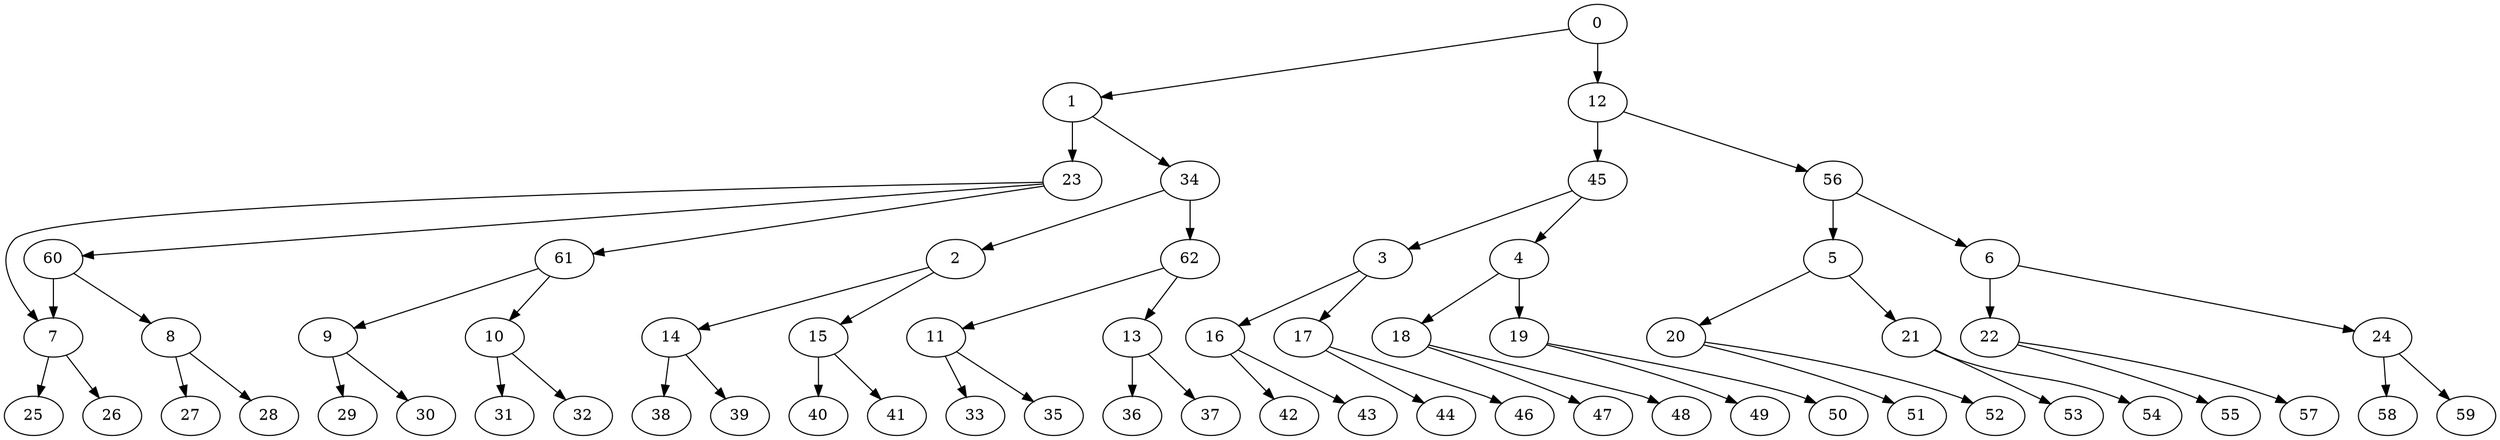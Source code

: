 digraph g {
0;
1;
2;
3;
4;
5;
6;
7;
8;
9;
10;
11;
12;
13;
14;
15;
16;
17;
18;
19;
20;
21;
22;
23;
24;
25;
26;
27;
28;
29;
30;
31;
32;
33;
34;
35;
36;
37;
38;
39;
40;
41;
42;
43;
44;
45;
46;
47;
48;
49;
50;
51;
52;
53;
54;
55;
56;
57;
58;
59;
60;
61;
62;
0 -> 1 [weight=0];
0 -> 12 [weight=1];
1 -> 23 [weight=1];
1 -> 34 [weight=0];
2 -> 14 [weight=0];
2 -> 15 [weight=0];
3 -> 16 [weight=0];
3 -> 17 [weight=0];
4 -> 18 [weight=0];
4 -> 19 [weight=1];
5 -> 20 [weight=0];
5 -> 21 [weight=0];
6 -> 22 [weight=1];
6 -> 24 [weight=0];
7 -> 25 [weight=0];
7 -> 26 [weight=0];
8 -> 27 [weight=0];
8 -> 28 [weight=0];
9 -> 29 [weight=0];
9 -> 30 [weight=0];
10 -> 31 [weight=0];
10 -> 32 [weight=0];
11 -> 33 [weight=0];
11 -> 35 [weight=0];
12 -> 45 [weight=1];
12 -> 56 [weight=0];
13 -> 36 [weight=1];
13 -> 37 [weight=0];
14 -> 38 [weight=0];
14 -> 39 [weight=0];
15 -> 40 [weight=1];
15 -> 41 [weight=0];
16 -> 42 [weight=0];
16 -> 43 [weight=0];
17 -> 44 [weight=0];
17 -> 46 [weight=0];
18 -> 47 [weight=0];
18 -> 48 [weight=0];
19 -> 49 [weight=0];
19 -> 50 [weight=0];
20 -> 51 [weight=0];
20 -> 52 [weight=0];
21 -> 53 [weight=0];
21 -> 54 [weight=0];
22 -> 55 [weight=0];
22 -> 57 [weight=0];
23 -> 60 [weight=0];
23 -> 61 [weight=0];
23 -> 7 [weight=0];
24 -> 58 [weight=0];
24 -> 59 [weight=0];
34 -> 62 [weight=1];
34 -> 2 [weight=0];
45 -> 3 [weight=0];
45 -> 4 [weight=0];
56 -> 5 [weight=1];
56 -> 6 [weight=0];
60 -> 7 [weight=1];
60 -> 8 [weight=0];
61 -> 9 [weight=0];
61 -> 10 [weight=0];
62 -> 11 [weight=0];
62 -> 13 [weight=0];
}
